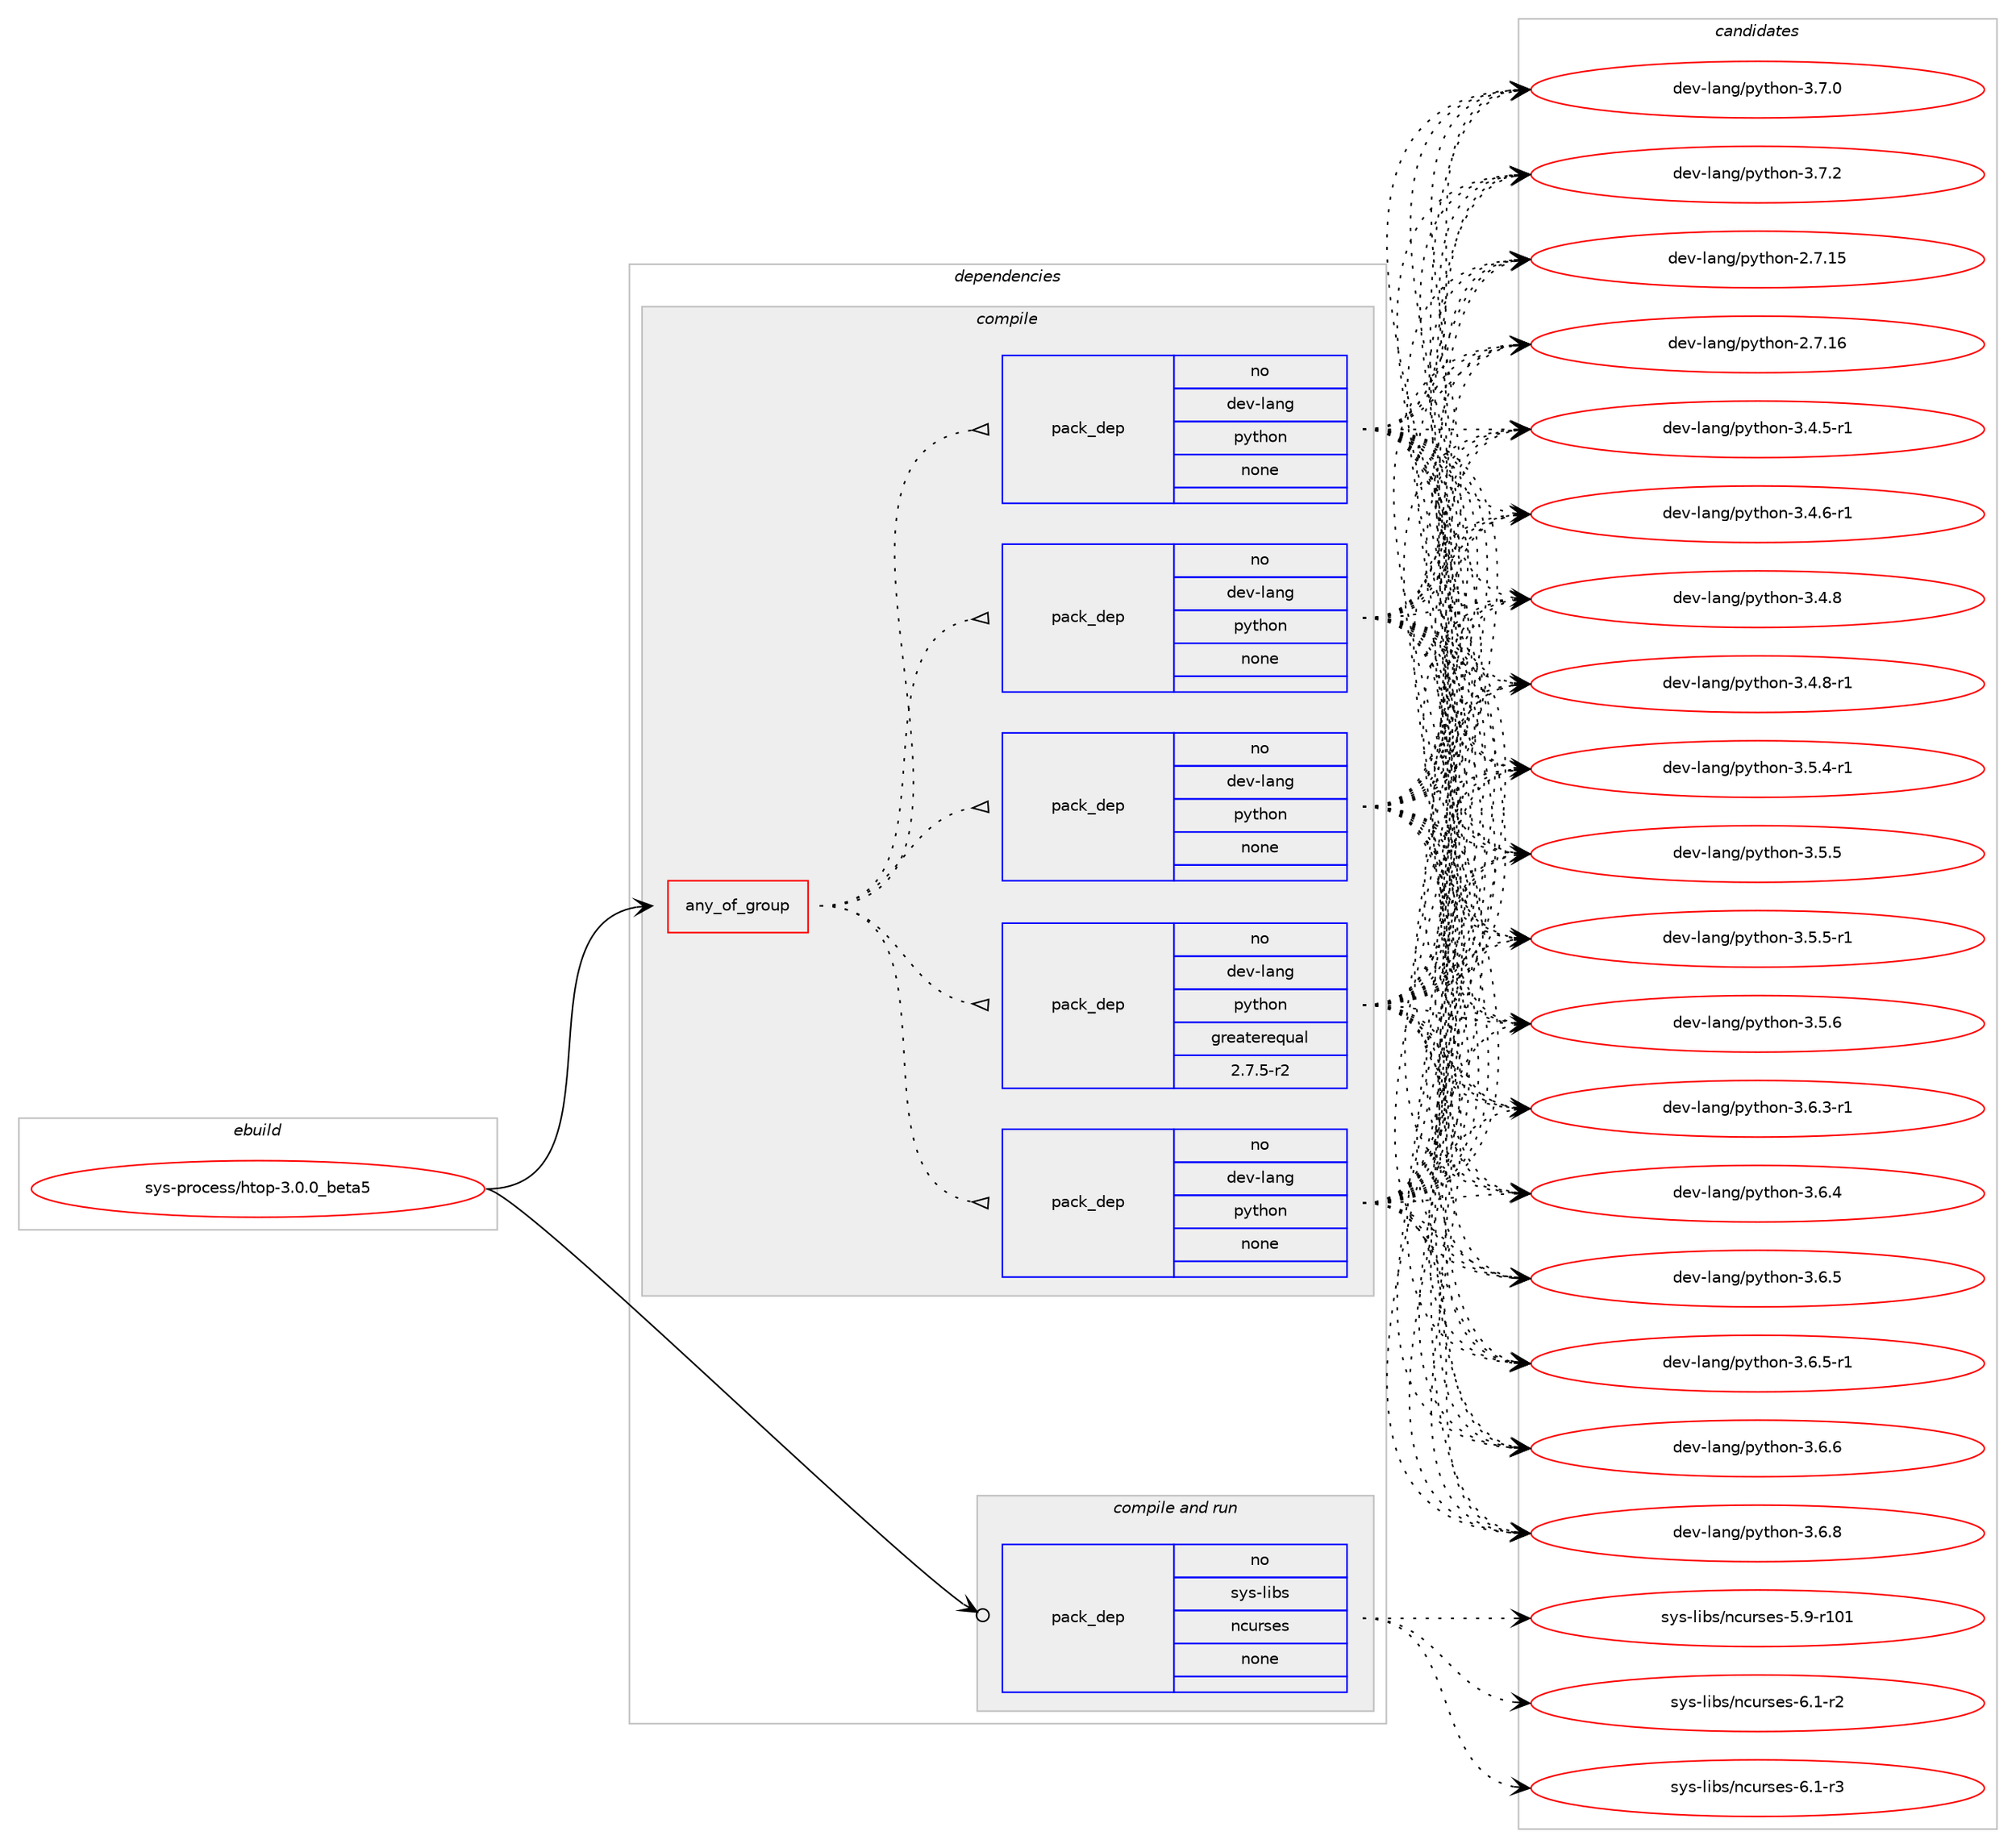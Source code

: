 digraph prolog {

# *************
# Graph options
# *************

newrank=true;
concentrate=true;
compound=true;
graph [rankdir=LR,fontname=Helvetica,fontsize=10,ranksep=1.5];#, ranksep=2.5, nodesep=0.2];
edge  [arrowhead=vee];
node  [fontname=Helvetica,fontsize=10];

# **********
# The ebuild
# **********

subgraph cluster_leftcol {
color=gray;
rank=same;
label=<<i>ebuild</i>>;
id [label="sys-process/htop-3.0.0_beta5", color=red, width=4, href="../sys-process/htop-3.0.0_beta5.svg"];
}

# ****************
# The dependencies
# ****************

subgraph cluster_midcol {
color=gray;
label=<<i>dependencies</i>>;
subgraph cluster_compile {
fillcolor="#eeeeee";
style=filled;
label=<<i>compile</i>>;
subgraph any27781 {
dependency1740574 [label=<<TABLE BORDER="0" CELLBORDER="1" CELLSPACING="0" CELLPADDING="4"><TR><TD CELLPADDING="10">any_of_group</TD></TR></TABLE>>, shape=none, color=red];subgraph pack1249293 {
dependency1740575 [label=<<TABLE BORDER="0" CELLBORDER="1" CELLSPACING="0" CELLPADDING="4" WIDTH="220"><TR><TD ROWSPAN="6" CELLPADDING="30">pack_dep</TD></TR><TR><TD WIDTH="110">no</TD></TR><TR><TD>dev-lang</TD></TR><TR><TD>python</TD></TR><TR><TD>none</TD></TR><TR><TD></TD></TR></TABLE>>, shape=none, color=blue];
}
dependency1740574:e -> dependency1740575:w [weight=20,style="dotted",arrowhead="oinv"];
subgraph pack1249294 {
dependency1740576 [label=<<TABLE BORDER="0" CELLBORDER="1" CELLSPACING="0" CELLPADDING="4" WIDTH="220"><TR><TD ROWSPAN="6" CELLPADDING="30">pack_dep</TD></TR><TR><TD WIDTH="110">no</TD></TR><TR><TD>dev-lang</TD></TR><TR><TD>python</TD></TR><TR><TD>none</TD></TR><TR><TD></TD></TR></TABLE>>, shape=none, color=blue];
}
dependency1740574:e -> dependency1740576:w [weight=20,style="dotted",arrowhead="oinv"];
subgraph pack1249295 {
dependency1740577 [label=<<TABLE BORDER="0" CELLBORDER="1" CELLSPACING="0" CELLPADDING="4" WIDTH="220"><TR><TD ROWSPAN="6" CELLPADDING="30">pack_dep</TD></TR><TR><TD WIDTH="110">no</TD></TR><TR><TD>dev-lang</TD></TR><TR><TD>python</TD></TR><TR><TD>none</TD></TR><TR><TD></TD></TR></TABLE>>, shape=none, color=blue];
}
dependency1740574:e -> dependency1740577:w [weight=20,style="dotted",arrowhead="oinv"];
subgraph pack1249296 {
dependency1740578 [label=<<TABLE BORDER="0" CELLBORDER="1" CELLSPACING="0" CELLPADDING="4" WIDTH="220"><TR><TD ROWSPAN="6" CELLPADDING="30">pack_dep</TD></TR><TR><TD WIDTH="110">no</TD></TR><TR><TD>dev-lang</TD></TR><TR><TD>python</TD></TR><TR><TD>none</TD></TR><TR><TD></TD></TR></TABLE>>, shape=none, color=blue];
}
dependency1740574:e -> dependency1740578:w [weight=20,style="dotted",arrowhead="oinv"];
subgraph pack1249297 {
dependency1740579 [label=<<TABLE BORDER="0" CELLBORDER="1" CELLSPACING="0" CELLPADDING="4" WIDTH="220"><TR><TD ROWSPAN="6" CELLPADDING="30">pack_dep</TD></TR><TR><TD WIDTH="110">no</TD></TR><TR><TD>dev-lang</TD></TR><TR><TD>python</TD></TR><TR><TD>greaterequal</TD></TR><TR><TD>2.7.5-r2</TD></TR></TABLE>>, shape=none, color=blue];
}
dependency1740574:e -> dependency1740579:w [weight=20,style="dotted",arrowhead="oinv"];
}
id:e -> dependency1740574:w [weight=20,style="solid",arrowhead="vee"];
}
subgraph cluster_compileandrun {
fillcolor="#eeeeee";
style=filled;
label=<<i>compile and run</i>>;
subgraph pack1249298 {
dependency1740580 [label=<<TABLE BORDER="0" CELLBORDER="1" CELLSPACING="0" CELLPADDING="4" WIDTH="220"><TR><TD ROWSPAN="6" CELLPADDING="30">pack_dep</TD></TR><TR><TD WIDTH="110">no</TD></TR><TR><TD>sys-libs</TD></TR><TR><TD>ncurses</TD></TR><TR><TD>none</TD></TR><TR><TD></TD></TR></TABLE>>, shape=none, color=blue];
}
id:e -> dependency1740580:w [weight=20,style="solid",arrowhead="odotvee"];
}
subgraph cluster_run {
fillcolor="#eeeeee";
style=filled;
label=<<i>run</i>>;
}
}

# **************
# The candidates
# **************

subgraph cluster_choices {
rank=same;
color=gray;
label=<<i>candidates</i>>;

subgraph choice1249293 {
color=black;
nodesep=1;
choice10010111845108971101034711212111610411111045504655464953 [label="dev-lang/python-2.7.15", color=red, width=4,href="../dev-lang/python-2.7.15.svg"];
choice10010111845108971101034711212111610411111045504655464954 [label="dev-lang/python-2.7.16", color=red, width=4,href="../dev-lang/python-2.7.16.svg"];
choice1001011184510897110103471121211161041111104551465246534511449 [label="dev-lang/python-3.4.5-r1", color=red, width=4,href="../dev-lang/python-3.4.5-r1.svg"];
choice1001011184510897110103471121211161041111104551465246544511449 [label="dev-lang/python-3.4.6-r1", color=red, width=4,href="../dev-lang/python-3.4.6-r1.svg"];
choice100101118451089711010347112121116104111110455146524656 [label="dev-lang/python-3.4.8", color=red, width=4,href="../dev-lang/python-3.4.8.svg"];
choice1001011184510897110103471121211161041111104551465246564511449 [label="dev-lang/python-3.4.8-r1", color=red, width=4,href="../dev-lang/python-3.4.8-r1.svg"];
choice1001011184510897110103471121211161041111104551465346524511449 [label="dev-lang/python-3.5.4-r1", color=red, width=4,href="../dev-lang/python-3.5.4-r1.svg"];
choice100101118451089711010347112121116104111110455146534653 [label="dev-lang/python-3.5.5", color=red, width=4,href="../dev-lang/python-3.5.5.svg"];
choice1001011184510897110103471121211161041111104551465346534511449 [label="dev-lang/python-3.5.5-r1", color=red, width=4,href="../dev-lang/python-3.5.5-r1.svg"];
choice100101118451089711010347112121116104111110455146534654 [label="dev-lang/python-3.5.6", color=red, width=4,href="../dev-lang/python-3.5.6.svg"];
choice1001011184510897110103471121211161041111104551465446514511449 [label="dev-lang/python-3.6.3-r1", color=red, width=4,href="../dev-lang/python-3.6.3-r1.svg"];
choice100101118451089711010347112121116104111110455146544652 [label="dev-lang/python-3.6.4", color=red, width=4,href="../dev-lang/python-3.6.4.svg"];
choice100101118451089711010347112121116104111110455146544653 [label="dev-lang/python-3.6.5", color=red, width=4,href="../dev-lang/python-3.6.5.svg"];
choice1001011184510897110103471121211161041111104551465446534511449 [label="dev-lang/python-3.6.5-r1", color=red, width=4,href="../dev-lang/python-3.6.5-r1.svg"];
choice100101118451089711010347112121116104111110455146544654 [label="dev-lang/python-3.6.6", color=red, width=4,href="../dev-lang/python-3.6.6.svg"];
choice100101118451089711010347112121116104111110455146544656 [label="dev-lang/python-3.6.8", color=red, width=4,href="../dev-lang/python-3.6.8.svg"];
choice100101118451089711010347112121116104111110455146554648 [label="dev-lang/python-3.7.0", color=red, width=4,href="../dev-lang/python-3.7.0.svg"];
choice100101118451089711010347112121116104111110455146554650 [label="dev-lang/python-3.7.2", color=red, width=4,href="../dev-lang/python-3.7.2.svg"];
dependency1740575:e -> choice10010111845108971101034711212111610411111045504655464953:w [style=dotted,weight="100"];
dependency1740575:e -> choice10010111845108971101034711212111610411111045504655464954:w [style=dotted,weight="100"];
dependency1740575:e -> choice1001011184510897110103471121211161041111104551465246534511449:w [style=dotted,weight="100"];
dependency1740575:e -> choice1001011184510897110103471121211161041111104551465246544511449:w [style=dotted,weight="100"];
dependency1740575:e -> choice100101118451089711010347112121116104111110455146524656:w [style=dotted,weight="100"];
dependency1740575:e -> choice1001011184510897110103471121211161041111104551465246564511449:w [style=dotted,weight="100"];
dependency1740575:e -> choice1001011184510897110103471121211161041111104551465346524511449:w [style=dotted,weight="100"];
dependency1740575:e -> choice100101118451089711010347112121116104111110455146534653:w [style=dotted,weight="100"];
dependency1740575:e -> choice1001011184510897110103471121211161041111104551465346534511449:w [style=dotted,weight="100"];
dependency1740575:e -> choice100101118451089711010347112121116104111110455146534654:w [style=dotted,weight="100"];
dependency1740575:e -> choice1001011184510897110103471121211161041111104551465446514511449:w [style=dotted,weight="100"];
dependency1740575:e -> choice100101118451089711010347112121116104111110455146544652:w [style=dotted,weight="100"];
dependency1740575:e -> choice100101118451089711010347112121116104111110455146544653:w [style=dotted,weight="100"];
dependency1740575:e -> choice1001011184510897110103471121211161041111104551465446534511449:w [style=dotted,weight="100"];
dependency1740575:e -> choice100101118451089711010347112121116104111110455146544654:w [style=dotted,weight="100"];
dependency1740575:e -> choice100101118451089711010347112121116104111110455146544656:w [style=dotted,weight="100"];
dependency1740575:e -> choice100101118451089711010347112121116104111110455146554648:w [style=dotted,weight="100"];
dependency1740575:e -> choice100101118451089711010347112121116104111110455146554650:w [style=dotted,weight="100"];
}
subgraph choice1249294 {
color=black;
nodesep=1;
choice10010111845108971101034711212111610411111045504655464953 [label="dev-lang/python-2.7.15", color=red, width=4,href="../dev-lang/python-2.7.15.svg"];
choice10010111845108971101034711212111610411111045504655464954 [label="dev-lang/python-2.7.16", color=red, width=4,href="../dev-lang/python-2.7.16.svg"];
choice1001011184510897110103471121211161041111104551465246534511449 [label="dev-lang/python-3.4.5-r1", color=red, width=4,href="../dev-lang/python-3.4.5-r1.svg"];
choice1001011184510897110103471121211161041111104551465246544511449 [label="dev-lang/python-3.4.6-r1", color=red, width=4,href="../dev-lang/python-3.4.6-r1.svg"];
choice100101118451089711010347112121116104111110455146524656 [label="dev-lang/python-3.4.8", color=red, width=4,href="../dev-lang/python-3.4.8.svg"];
choice1001011184510897110103471121211161041111104551465246564511449 [label="dev-lang/python-3.4.8-r1", color=red, width=4,href="../dev-lang/python-3.4.8-r1.svg"];
choice1001011184510897110103471121211161041111104551465346524511449 [label="dev-lang/python-3.5.4-r1", color=red, width=4,href="../dev-lang/python-3.5.4-r1.svg"];
choice100101118451089711010347112121116104111110455146534653 [label="dev-lang/python-3.5.5", color=red, width=4,href="../dev-lang/python-3.5.5.svg"];
choice1001011184510897110103471121211161041111104551465346534511449 [label="dev-lang/python-3.5.5-r1", color=red, width=4,href="../dev-lang/python-3.5.5-r1.svg"];
choice100101118451089711010347112121116104111110455146534654 [label="dev-lang/python-3.5.6", color=red, width=4,href="../dev-lang/python-3.5.6.svg"];
choice1001011184510897110103471121211161041111104551465446514511449 [label="dev-lang/python-3.6.3-r1", color=red, width=4,href="../dev-lang/python-3.6.3-r1.svg"];
choice100101118451089711010347112121116104111110455146544652 [label="dev-lang/python-3.6.4", color=red, width=4,href="../dev-lang/python-3.6.4.svg"];
choice100101118451089711010347112121116104111110455146544653 [label="dev-lang/python-3.6.5", color=red, width=4,href="../dev-lang/python-3.6.5.svg"];
choice1001011184510897110103471121211161041111104551465446534511449 [label="dev-lang/python-3.6.5-r1", color=red, width=4,href="../dev-lang/python-3.6.5-r1.svg"];
choice100101118451089711010347112121116104111110455146544654 [label="dev-lang/python-3.6.6", color=red, width=4,href="../dev-lang/python-3.6.6.svg"];
choice100101118451089711010347112121116104111110455146544656 [label="dev-lang/python-3.6.8", color=red, width=4,href="../dev-lang/python-3.6.8.svg"];
choice100101118451089711010347112121116104111110455146554648 [label="dev-lang/python-3.7.0", color=red, width=4,href="../dev-lang/python-3.7.0.svg"];
choice100101118451089711010347112121116104111110455146554650 [label="dev-lang/python-3.7.2", color=red, width=4,href="../dev-lang/python-3.7.2.svg"];
dependency1740576:e -> choice10010111845108971101034711212111610411111045504655464953:w [style=dotted,weight="100"];
dependency1740576:e -> choice10010111845108971101034711212111610411111045504655464954:w [style=dotted,weight="100"];
dependency1740576:e -> choice1001011184510897110103471121211161041111104551465246534511449:w [style=dotted,weight="100"];
dependency1740576:e -> choice1001011184510897110103471121211161041111104551465246544511449:w [style=dotted,weight="100"];
dependency1740576:e -> choice100101118451089711010347112121116104111110455146524656:w [style=dotted,weight="100"];
dependency1740576:e -> choice1001011184510897110103471121211161041111104551465246564511449:w [style=dotted,weight="100"];
dependency1740576:e -> choice1001011184510897110103471121211161041111104551465346524511449:w [style=dotted,weight="100"];
dependency1740576:e -> choice100101118451089711010347112121116104111110455146534653:w [style=dotted,weight="100"];
dependency1740576:e -> choice1001011184510897110103471121211161041111104551465346534511449:w [style=dotted,weight="100"];
dependency1740576:e -> choice100101118451089711010347112121116104111110455146534654:w [style=dotted,weight="100"];
dependency1740576:e -> choice1001011184510897110103471121211161041111104551465446514511449:w [style=dotted,weight="100"];
dependency1740576:e -> choice100101118451089711010347112121116104111110455146544652:w [style=dotted,weight="100"];
dependency1740576:e -> choice100101118451089711010347112121116104111110455146544653:w [style=dotted,weight="100"];
dependency1740576:e -> choice1001011184510897110103471121211161041111104551465446534511449:w [style=dotted,weight="100"];
dependency1740576:e -> choice100101118451089711010347112121116104111110455146544654:w [style=dotted,weight="100"];
dependency1740576:e -> choice100101118451089711010347112121116104111110455146544656:w [style=dotted,weight="100"];
dependency1740576:e -> choice100101118451089711010347112121116104111110455146554648:w [style=dotted,weight="100"];
dependency1740576:e -> choice100101118451089711010347112121116104111110455146554650:w [style=dotted,weight="100"];
}
subgraph choice1249295 {
color=black;
nodesep=1;
choice10010111845108971101034711212111610411111045504655464953 [label="dev-lang/python-2.7.15", color=red, width=4,href="../dev-lang/python-2.7.15.svg"];
choice10010111845108971101034711212111610411111045504655464954 [label="dev-lang/python-2.7.16", color=red, width=4,href="../dev-lang/python-2.7.16.svg"];
choice1001011184510897110103471121211161041111104551465246534511449 [label="dev-lang/python-3.4.5-r1", color=red, width=4,href="../dev-lang/python-3.4.5-r1.svg"];
choice1001011184510897110103471121211161041111104551465246544511449 [label="dev-lang/python-3.4.6-r1", color=red, width=4,href="../dev-lang/python-3.4.6-r1.svg"];
choice100101118451089711010347112121116104111110455146524656 [label="dev-lang/python-3.4.8", color=red, width=4,href="../dev-lang/python-3.4.8.svg"];
choice1001011184510897110103471121211161041111104551465246564511449 [label="dev-lang/python-3.4.8-r1", color=red, width=4,href="../dev-lang/python-3.4.8-r1.svg"];
choice1001011184510897110103471121211161041111104551465346524511449 [label="dev-lang/python-3.5.4-r1", color=red, width=4,href="../dev-lang/python-3.5.4-r1.svg"];
choice100101118451089711010347112121116104111110455146534653 [label="dev-lang/python-3.5.5", color=red, width=4,href="../dev-lang/python-3.5.5.svg"];
choice1001011184510897110103471121211161041111104551465346534511449 [label="dev-lang/python-3.5.5-r1", color=red, width=4,href="../dev-lang/python-3.5.5-r1.svg"];
choice100101118451089711010347112121116104111110455146534654 [label="dev-lang/python-3.5.6", color=red, width=4,href="../dev-lang/python-3.5.6.svg"];
choice1001011184510897110103471121211161041111104551465446514511449 [label="dev-lang/python-3.6.3-r1", color=red, width=4,href="../dev-lang/python-3.6.3-r1.svg"];
choice100101118451089711010347112121116104111110455146544652 [label="dev-lang/python-3.6.4", color=red, width=4,href="../dev-lang/python-3.6.4.svg"];
choice100101118451089711010347112121116104111110455146544653 [label="dev-lang/python-3.6.5", color=red, width=4,href="../dev-lang/python-3.6.5.svg"];
choice1001011184510897110103471121211161041111104551465446534511449 [label="dev-lang/python-3.6.5-r1", color=red, width=4,href="../dev-lang/python-3.6.5-r1.svg"];
choice100101118451089711010347112121116104111110455146544654 [label="dev-lang/python-3.6.6", color=red, width=4,href="../dev-lang/python-3.6.6.svg"];
choice100101118451089711010347112121116104111110455146544656 [label="dev-lang/python-3.6.8", color=red, width=4,href="../dev-lang/python-3.6.8.svg"];
choice100101118451089711010347112121116104111110455146554648 [label="dev-lang/python-3.7.0", color=red, width=4,href="../dev-lang/python-3.7.0.svg"];
choice100101118451089711010347112121116104111110455146554650 [label="dev-lang/python-3.7.2", color=red, width=4,href="../dev-lang/python-3.7.2.svg"];
dependency1740577:e -> choice10010111845108971101034711212111610411111045504655464953:w [style=dotted,weight="100"];
dependency1740577:e -> choice10010111845108971101034711212111610411111045504655464954:w [style=dotted,weight="100"];
dependency1740577:e -> choice1001011184510897110103471121211161041111104551465246534511449:w [style=dotted,weight="100"];
dependency1740577:e -> choice1001011184510897110103471121211161041111104551465246544511449:w [style=dotted,weight="100"];
dependency1740577:e -> choice100101118451089711010347112121116104111110455146524656:w [style=dotted,weight="100"];
dependency1740577:e -> choice1001011184510897110103471121211161041111104551465246564511449:w [style=dotted,weight="100"];
dependency1740577:e -> choice1001011184510897110103471121211161041111104551465346524511449:w [style=dotted,weight="100"];
dependency1740577:e -> choice100101118451089711010347112121116104111110455146534653:w [style=dotted,weight="100"];
dependency1740577:e -> choice1001011184510897110103471121211161041111104551465346534511449:w [style=dotted,weight="100"];
dependency1740577:e -> choice100101118451089711010347112121116104111110455146534654:w [style=dotted,weight="100"];
dependency1740577:e -> choice1001011184510897110103471121211161041111104551465446514511449:w [style=dotted,weight="100"];
dependency1740577:e -> choice100101118451089711010347112121116104111110455146544652:w [style=dotted,weight="100"];
dependency1740577:e -> choice100101118451089711010347112121116104111110455146544653:w [style=dotted,weight="100"];
dependency1740577:e -> choice1001011184510897110103471121211161041111104551465446534511449:w [style=dotted,weight="100"];
dependency1740577:e -> choice100101118451089711010347112121116104111110455146544654:w [style=dotted,weight="100"];
dependency1740577:e -> choice100101118451089711010347112121116104111110455146544656:w [style=dotted,weight="100"];
dependency1740577:e -> choice100101118451089711010347112121116104111110455146554648:w [style=dotted,weight="100"];
dependency1740577:e -> choice100101118451089711010347112121116104111110455146554650:w [style=dotted,weight="100"];
}
subgraph choice1249296 {
color=black;
nodesep=1;
choice10010111845108971101034711212111610411111045504655464953 [label="dev-lang/python-2.7.15", color=red, width=4,href="../dev-lang/python-2.7.15.svg"];
choice10010111845108971101034711212111610411111045504655464954 [label="dev-lang/python-2.7.16", color=red, width=4,href="../dev-lang/python-2.7.16.svg"];
choice1001011184510897110103471121211161041111104551465246534511449 [label="dev-lang/python-3.4.5-r1", color=red, width=4,href="../dev-lang/python-3.4.5-r1.svg"];
choice1001011184510897110103471121211161041111104551465246544511449 [label="dev-lang/python-3.4.6-r1", color=red, width=4,href="../dev-lang/python-3.4.6-r1.svg"];
choice100101118451089711010347112121116104111110455146524656 [label="dev-lang/python-3.4.8", color=red, width=4,href="../dev-lang/python-3.4.8.svg"];
choice1001011184510897110103471121211161041111104551465246564511449 [label="dev-lang/python-3.4.8-r1", color=red, width=4,href="../dev-lang/python-3.4.8-r1.svg"];
choice1001011184510897110103471121211161041111104551465346524511449 [label="dev-lang/python-3.5.4-r1", color=red, width=4,href="../dev-lang/python-3.5.4-r1.svg"];
choice100101118451089711010347112121116104111110455146534653 [label="dev-lang/python-3.5.5", color=red, width=4,href="../dev-lang/python-3.5.5.svg"];
choice1001011184510897110103471121211161041111104551465346534511449 [label="dev-lang/python-3.5.5-r1", color=red, width=4,href="../dev-lang/python-3.5.5-r1.svg"];
choice100101118451089711010347112121116104111110455146534654 [label="dev-lang/python-3.5.6", color=red, width=4,href="../dev-lang/python-3.5.6.svg"];
choice1001011184510897110103471121211161041111104551465446514511449 [label="dev-lang/python-3.6.3-r1", color=red, width=4,href="../dev-lang/python-3.6.3-r1.svg"];
choice100101118451089711010347112121116104111110455146544652 [label="dev-lang/python-3.6.4", color=red, width=4,href="../dev-lang/python-3.6.4.svg"];
choice100101118451089711010347112121116104111110455146544653 [label="dev-lang/python-3.6.5", color=red, width=4,href="../dev-lang/python-3.6.5.svg"];
choice1001011184510897110103471121211161041111104551465446534511449 [label="dev-lang/python-3.6.5-r1", color=red, width=4,href="../dev-lang/python-3.6.5-r1.svg"];
choice100101118451089711010347112121116104111110455146544654 [label="dev-lang/python-3.6.6", color=red, width=4,href="../dev-lang/python-3.6.6.svg"];
choice100101118451089711010347112121116104111110455146544656 [label="dev-lang/python-3.6.8", color=red, width=4,href="../dev-lang/python-3.6.8.svg"];
choice100101118451089711010347112121116104111110455146554648 [label="dev-lang/python-3.7.0", color=red, width=4,href="../dev-lang/python-3.7.0.svg"];
choice100101118451089711010347112121116104111110455146554650 [label="dev-lang/python-3.7.2", color=red, width=4,href="../dev-lang/python-3.7.2.svg"];
dependency1740578:e -> choice10010111845108971101034711212111610411111045504655464953:w [style=dotted,weight="100"];
dependency1740578:e -> choice10010111845108971101034711212111610411111045504655464954:w [style=dotted,weight="100"];
dependency1740578:e -> choice1001011184510897110103471121211161041111104551465246534511449:w [style=dotted,weight="100"];
dependency1740578:e -> choice1001011184510897110103471121211161041111104551465246544511449:w [style=dotted,weight="100"];
dependency1740578:e -> choice100101118451089711010347112121116104111110455146524656:w [style=dotted,weight="100"];
dependency1740578:e -> choice1001011184510897110103471121211161041111104551465246564511449:w [style=dotted,weight="100"];
dependency1740578:e -> choice1001011184510897110103471121211161041111104551465346524511449:w [style=dotted,weight="100"];
dependency1740578:e -> choice100101118451089711010347112121116104111110455146534653:w [style=dotted,weight="100"];
dependency1740578:e -> choice1001011184510897110103471121211161041111104551465346534511449:w [style=dotted,weight="100"];
dependency1740578:e -> choice100101118451089711010347112121116104111110455146534654:w [style=dotted,weight="100"];
dependency1740578:e -> choice1001011184510897110103471121211161041111104551465446514511449:w [style=dotted,weight="100"];
dependency1740578:e -> choice100101118451089711010347112121116104111110455146544652:w [style=dotted,weight="100"];
dependency1740578:e -> choice100101118451089711010347112121116104111110455146544653:w [style=dotted,weight="100"];
dependency1740578:e -> choice1001011184510897110103471121211161041111104551465446534511449:w [style=dotted,weight="100"];
dependency1740578:e -> choice100101118451089711010347112121116104111110455146544654:w [style=dotted,weight="100"];
dependency1740578:e -> choice100101118451089711010347112121116104111110455146544656:w [style=dotted,weight="100"];
dependency1740578:e -> choice100101118451089711010347112121116104111110455146554648:w [style=dotted,weight="100"];
dependency1740578:e -> choice100101118451089711010347112121116104111110455146554650:w [style=dotted,weight="100"];
}
subgraph choice1249297 {
color=black;
nodesep=1;
choice10010111845108971101034711212111610411111045504655464953 [label="dev-lang/python-2.7.15", color=red, width=4,href="../dev-lang/python-2.7.15.svg"];
choice10010111845108971101034711212111610411111045504655464954 [label="dev-lang/python-2.7.16", color=red, width=4,href="../dev-lang/python-2.7.16.svg"];
choice1001011184510897110103471121211161041111104551465246534511449 [label="dev-lang/python-3.4.5-r1", color=red, width=4,href="../dev-lang/python-3.4.5-r1.svg"];
choice1001011184510897110103471121211161041111104551465246544511449 [label="dev-lang/python-3.4.6-r1", color=red, width=4,href="../dev-lang/python-3.4.6-r1.svg"];
choice100101118451089711010347112121116104111110455146524656 [label="dev-lang/python-3.4.8", color=red, width=4,href="../dev-lang/python-3.4.8.svg"];
choice1001011184510897110103471121211161041111104551465246564511449 [label="dev-lang/python-3.4.8-r1", color=red, width=4,href="../dev-lang/python-3.4.8-r1.svg"];
choice1001011184510897110103471121211161041111104551465346524511449 [label="dev-lang/python-3.5.4-r1", color=red, width=4,href="../dev-lang/python-3.5.4-r1.svg"];
choice100101118451089711010347112121116104111110455146534653 [label="dev-lang/python-3.5.5", color=red, width=4,href="../dev-lang/python-3.5.5.svg"];
choice1001011184510897110103471121211161041111104551465346534511449 [label="dev-lang/python-3.5.5-r1", color=red, width=4,href="../dev-lang/python-3.5.5-r1.svg"];
choice100101118451089711010347112121116104111110455146534654 [label="dev-lang/python-3.5.6", color=red, width=4,href="../dev-lang/python-3.5.6.svg"];
choice1001011184510897110103471121211161041111104551465446514511449 [label="dev-lang/python-3.6.3-r1", color=red, width=4,href="../dev-lang/python-3.6.3-r1.svg"];
choice100101118451089711010347112121116104111110455146544652 [label="dev-lang/python-3.6.4", color=red, width=4,href="../dev-lang/python-3.6.4.svg"];
choice100101118451089711010347112121116104111110455146544653 [label="dev-lang/python-3.6.5", color=red, width=4,href="../dev-lang/python-3.6.5.svg"];
choice1001011184510897110103471121211161041111104551465446534511449 [label="dev-lang/python-3.6.5-r1", color=red, width=4,href="../dev-lang/python-3.6.5-r1.svg"];
choice100101118451089711010347112121116104111110455146544654 [label="dev-lang/python-3.6.6", color=red, width=4,href="../dev-lang/python-3.6.6.svg"];
choice100101118451089711010347112121116104111110455146544656 [label="dev-lang/python-3.6.8", color=red, width=4,href="../dev-lang/python-3.6.8.svg"];
choice100101118451089711010347112121116104111110455146554648 [label="dev-lang/python-3.7.0", color=red, width=4,href="../dev-lang/python-3.7.0.svg"];
choice100101118451089711010347112121116104111110455146554650 [label="dev-lang/python-3.7.2", color=red, width=4,href="../dev-lang/python-3.7.2.svg"];
dependency1740579:e -> choice10010111845108971101034711212111610411111045504655464953:w [style=dotted,weight="100"];
dependency1740579:e -> choice10010111845108971101034711212111610411111045504655464954:w [style=dotted,weight="100"];
dependency1740579:e -> choice1001011184510897110103471121211161041111104551465246534511449:w [style=dotted,weight="100"];
dependency1740579:e -> choice1001011184510897110103471121211161041111104551465246544511449:w [style=dotted,weight="100"];
dependency1740579:e -> choice100101118451089711010347112121116104111110455146524656:w [style=dotted,weight="100"];
dependency1740579:e -> choice1001011184510897110103471121211161041111104551465246564511449:w [style=dotted,weight="100"];
dependency1740579:e -> choice1001011184510897110103471121211161041111104551465346524511449:w [style=dotted,weight="100"];
dependency1740579:e -> choice100101118451089711010347112121116104111110455146534653:w [style=dotted,weight="100"];
dependency1740579:e -> choice1001011184510897110103471121211161041111104551465346534511449:w [style=dotted,weight="100"];
dependency1740579:e -> choice100101118451089711010347112121116104111110455146534654:w [style=dotted,weight="100"];
dependency1740579:e -> choice1001011184510897110103471121211161041111104551465446514511449:w [style=dotted,weight="100"];
dependency1740579:e -> choice100101118451089711010347112121116104111110455146544652:w [style=dotted,weight="100"];
dependency1740579:e -> choice100101118451089711010347112121116104111110455146544653:w [style=dotted,weight="100"];
dependency1740579:e -> choice1001011184510897110103471121211161041111104551465446534511449:w [style=dotted,weight="100"];
dependency1740579:e -> choice100101118451089711010347112121116104111110455146544654:w [style=dotted,weight="100"];
dependency1740579:e -> choice100101118451089711010347112121116104111110455146544656:w [style=dotted,weight="100"];
dependency1740579:e -> choice100101118451089711010347112121116104111110455146554648:w [style=dotted,weight="100"];
dependency1740579:e -> choice100101118451089711010347112121116104111110455146554650:w [style=dotted,weight="100"];
}
subgraph choice1249298 {
color=black;
nodesep=1;
choice115121115451081059811547110991171141151011154553465745114494849 [label="sys-libs/ncurses-5.9-r101", color=red, width=4,href="../sys-libs/ncurses-5.9-r101.svg"];
choice11512111545108105981154711099117114115101115455446494511450 [label="sys-libs/ncurses-6.1-r2", color=red, width=4,href="../sys-libs/ncurses-6.1-r2.svg"];
choice11512111545108105981154711099117114115101115455446494511451 [label="sys-libs/ncurses-6.1-r3", color=red, width=4,href="../sys-libs/ncurses-6.1-r3.svg"];
dependency1740580:e -> choice115121115451081059811547110991171141151011154553465745114494849:w [style=dotted,weight="100"];
dependency1740580:e -> choice11512111545108105981154711099117114115101115455446494511450:w [style=dotted,weight="100"];
dependency1740580:e -> choice11512111545108105981154711099117114115101115455446494511451:w [style=dotted,weight="100"];
}
}

}

